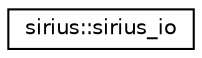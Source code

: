 digraph "Graphical Class Hierarchy"
{
 // INTERACTIVE_SVG=YES
  edge [fontname="Helvetica",fontsize="10",labelfontname="Helvetica",labelfontsize="10"];
  node [fontname="Helvetica",fontsize="10",shape=record];
  rankdir="LR";
  Node1 [label="sirius::sirius_io",height=0.2,width=0.4,color="black", fillcolor="white", style="filled",URL="$classsirius_1_1sirius__io.html",tooltip="Input / output interface. "];
}

